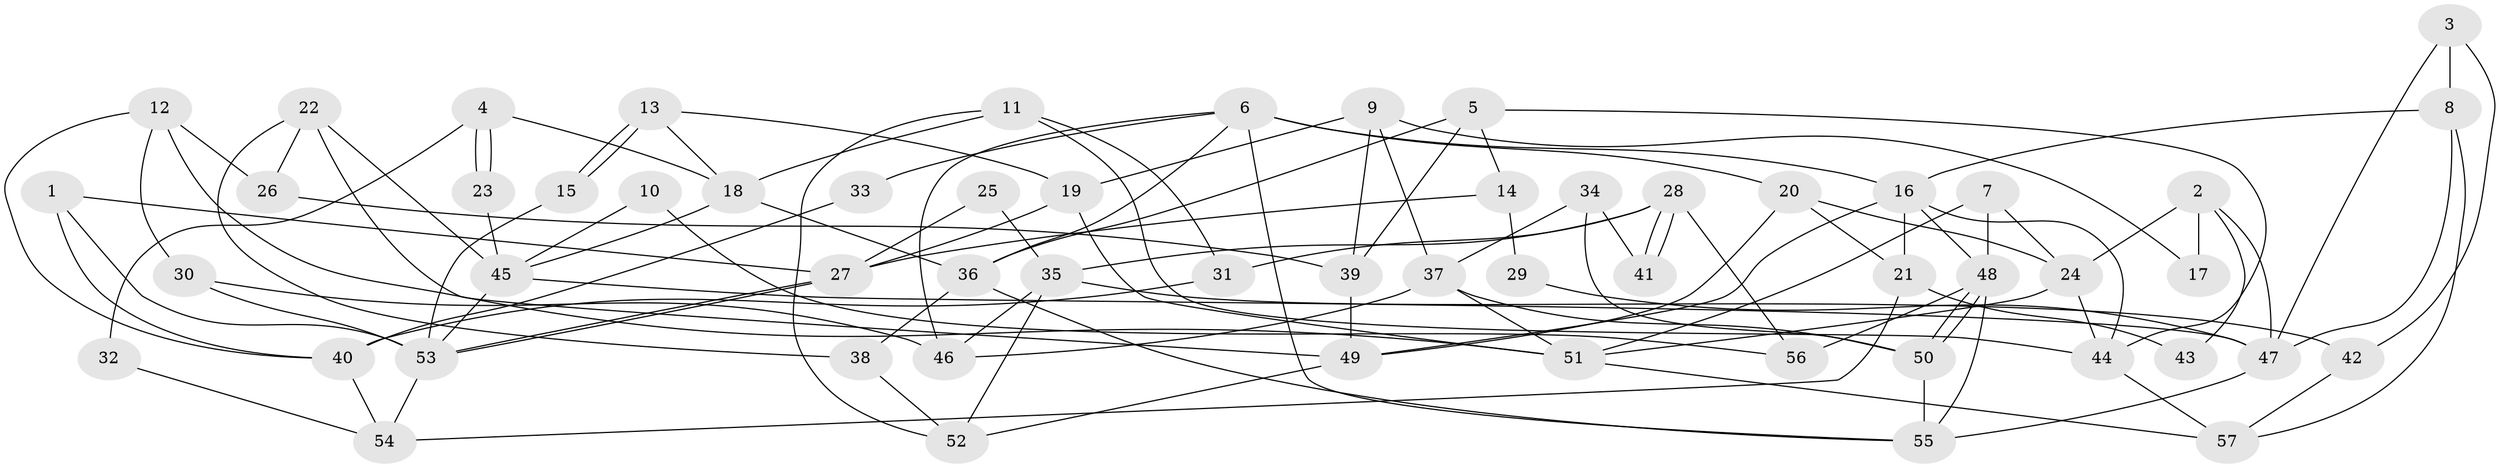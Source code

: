 // Generated by graph-tools (version 1.1) at 2025/26/03/09/25 03:26:14]
// undirected, 57 vertices, 114 edges
graph export_dot {
graph [start="1"]
  node [color=gray90,style=filled];
  1;
  2;
  3;
  4;
  5;
  6;
  7;
  8;
  9;
  10;
  11;
  12;
  13;
  14;
  15;
  16;
  17;
  18;
  19;
  20;
  21;
  22;
  23;
  24;
  25;
  26;
  27;
  28;
  29;
  30;
  31;
  32;
  33;
  34;
  35;
  36;
  37;
  38;
  39;
  40;
  41;
  42;
  43;
  44;
  45;
  46;
  47;
  48;
  49;
  50;
  51;
  52;
  53;
  54;
  55;
  56;
  57;
  1 -- 53;
  1 -- 40;
  1 -- 27;
  2 -- 24;
  2 -- 47;
  2 -- 17;
  2 -- 43;
  3 -- 42;
  3 -- 47;
  3 -- 8;
  4 -- 18;
  4 -- 23;
  4 -- 23;
  4 -- 32;
  5 -- 44;
  5 -- 39;
  5 -- 14;
  5 -- 36;
  6 -- 55;
  6 -- 16;
  6 -- 20;
  6 -- 33;
  6 -- 36;
  6 -- 46;
  7 -- 51;
  7 -- 48;
  7 -- 24;
  8 -- 16;
  8 -- 47;
  8 -- 57;
  9 -- 19;
  9 -- 37;
  9 -- 17;
  9 -- 39;
  10 -- 56;
  10 -- 45;
  11 -- 52;
  11 -- 18;
  11 -- 31;
  11 -- 44;
  12 -- 26;
  12 -- 51;
  12 -- 30;
  12 -- 40;
  13 -- 15;
  13 -- 15;
  13 -- 18;
  13 -- 19;
  14 -- 27;
  14 -- 29;
  15 -- 53;
  16 -- 44;
  16 -- 48;
  16 -- 21;
  16 -- 49;
  18 -- 36;
  18 -- 45;
  19 -- 27;
  19 -- 51;
  20 -- 24;
  20 -- 21;
  20 -- 49;
  21 -- 43;
  21 -- 54;
  22 -- 49;
  22 -- 38;
  22 -- 26;
  22 -- 45;
  23 -- 45;
  24 -- 51;
  24 -- 44;
  25 -- 27;
  25 -- 35;
  26 -- 39;
  27 -- 53;
  27 -- 53;
  28 -- 31;
  28 -- 41;
  28 -- 41;
  28 -- 35;
  28 -- 56;
  29 -- 47;
  30 -- 53;
  30 -- 46;
  31 -- 40;
  32 -- 54;
  33 -- 40;
  34 -- 50;
  34 -- 37;
  34 -- 41;
  35 -- 46;
  35 -- 42;
  35 -- 52;
  36 -- 38;
  36 -- 55;
  37 -- 46;
  37 -- 51;
  37 -- 50;
  38 -- 52;
  39 -- 49;
  40 -- 54;
  42 -- 57;
  44 -- 57;
  45 -- 47;
  45 -- 53;
  47 -- 55;
  48 -- 55;
  48 -- 50;
  48 -- 50;
  48 -- 56;
  49 -- 52;
  50 -- 55;
  51 -- 57;
  53 -- 54;
}
